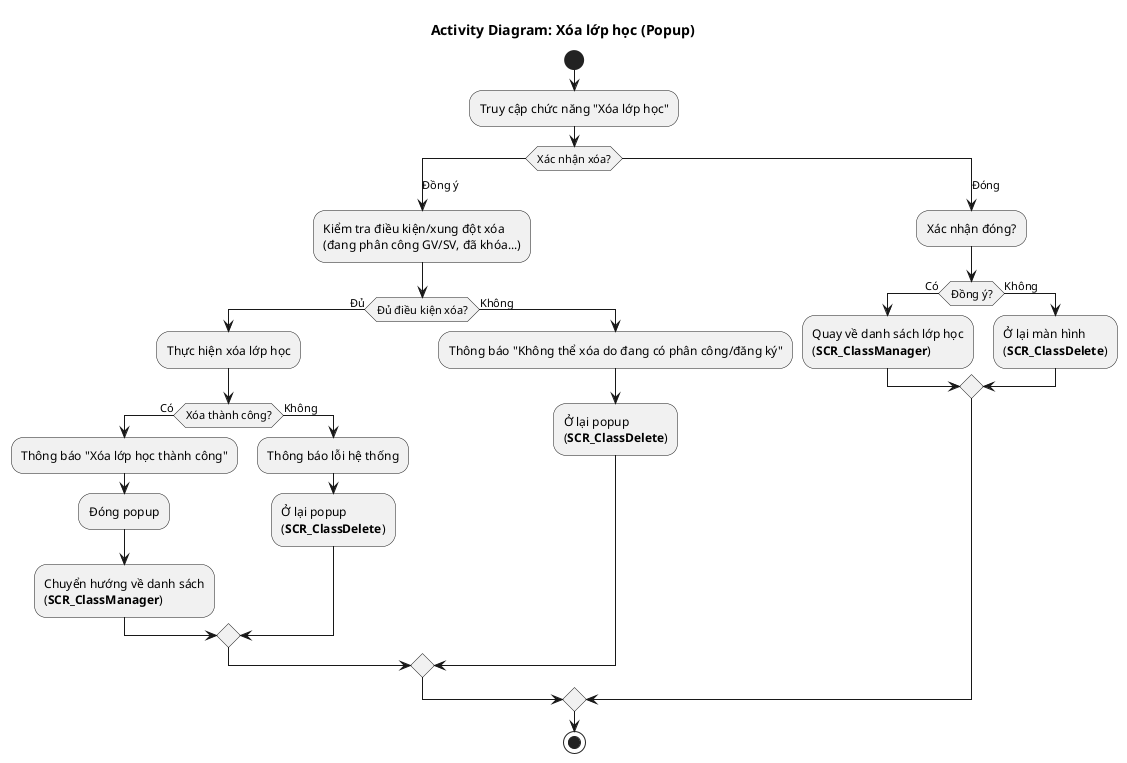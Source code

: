 @startuml AD_ClassManager_Delete
!pragma layout smetana
title Activity Diagram: Xóa lớp học (Popup)

start
:Truy cập chức năng "Xóa lớp học";
switch (Xác nhận xóa?)
    case (Đồng ý)
      :Kiểm tra điều kiện/xung đột xóa\n(đang phân công GV/SV, đã khóa...);
        if (Đủ điều kiện xóa?) then (Đủ)
          :Thực hiện xóa lớp học;
          if (Xóa thành công?) then (Có)
            :Thông báo "Xóa lớp học thành công";
            :Đóng popup;
            :Chuyển hướng về danh sách\n(**SCR_ClassManager**);
          else (Không)
            :Thông báo lỗi hệ thống;
            :Ở lại popup\n(**SCR_ClassDelete**);
          endif
        else (Không)
          :Thông báo "Không thể xóa do đang có phân công/đăng ký";
          :Ở lại popup\n(**SCR_ClassDelete**);
        endif
    case (Đóng)
      :Xác nhận đóng?;
      if (Đồng ý?) then (Có)
        :Quay về danh sách lớp học\n(**SCR_ClassManager**);
      else (Không)
        :Ở lại màn hình\n(**SCR_ClassDelete**);
      endif
  endswitch
stop
@enduml
